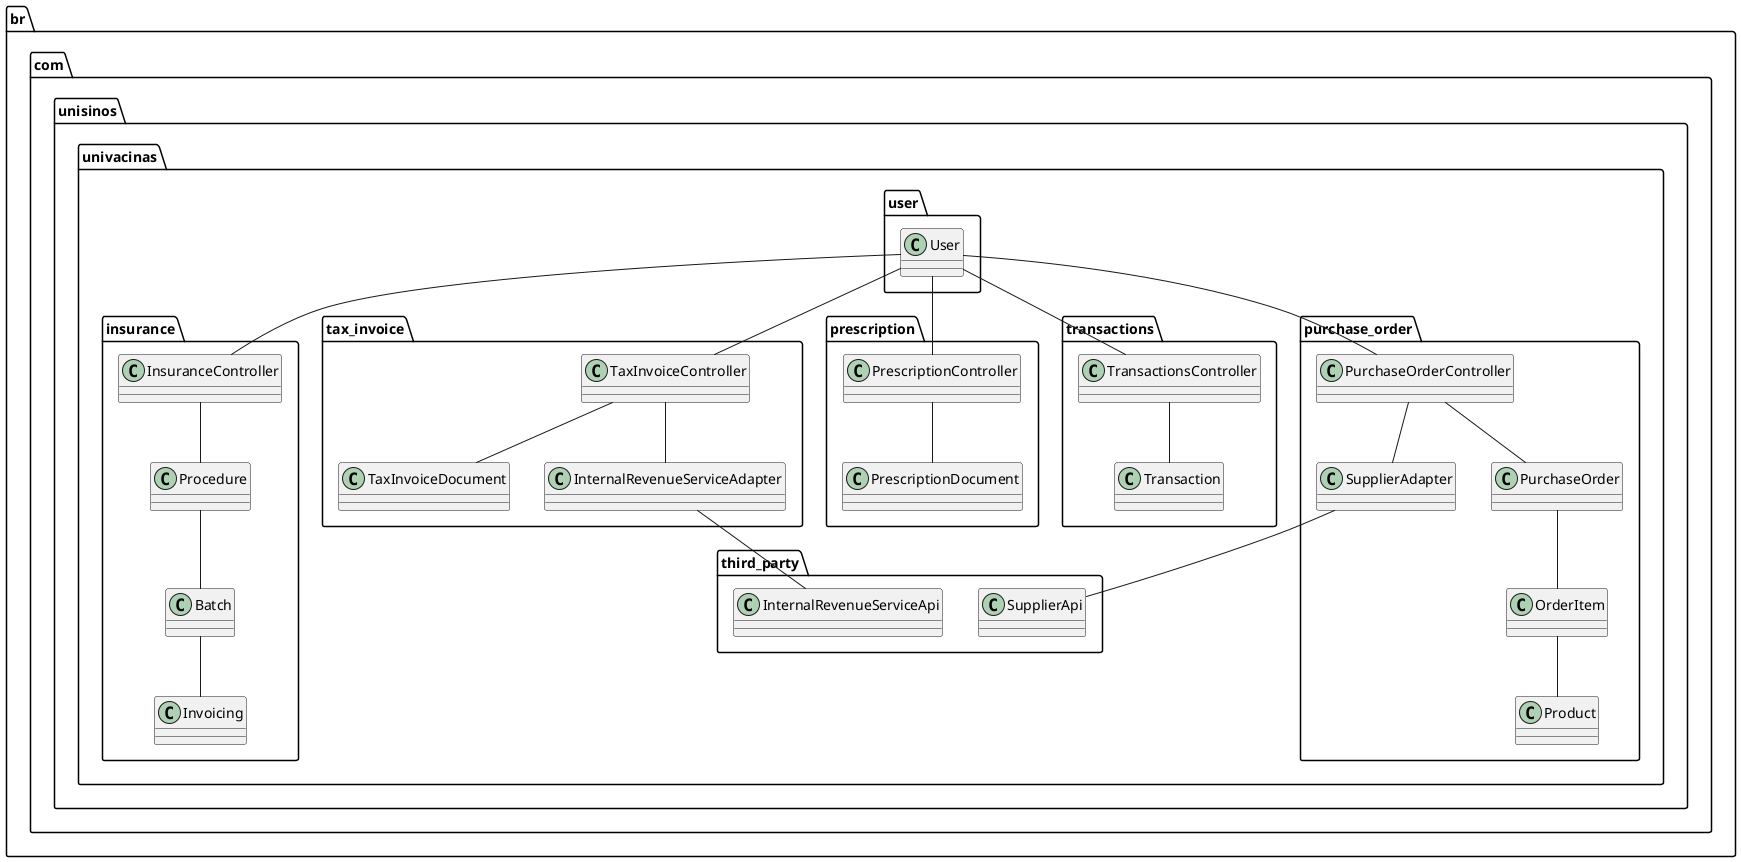 @startuml

br.com.unisinos.univacinas.user.User -- br.com.unisinos.univacinas.tax_invoice.TaxInvoiceController
br.com.unisinos.univacinas.user.User -- br.com.unisinos.univacinas.insurance.InsuranceController
br.com.unisinos.univacinas.user.User -- br.com.unisinos.univacinas.prescription.PrescriptionController
br.com.unisinos.univacinas.user.User -- br.com.unisinos.univacinas.transactions.TransactionsController
br.com.unisinos.univacinas.user.User -- br.com.unisinos.univacinas.purchase_order.PurchaseOrderController

br.com.unisinos.univacinas.tax_invoice.TaxInvoiceController -- br.com.unisinos.univacinas.tax_invoice.TaxInvoiceDocument
br.com.unisinos.univacinas.tax_invoice.TaxInvoiceController -- br.com.unisinos.univacinas.tax_invoice.InternalRevenueServiceAdapter
br.com.unisinos.univacinas.tax_invoice.InternalRevenueServiceAdapter -- br.com.unisinos.univacinas.third_party.InternalRevenueServiceApi

br.com.unisinos.univacinas.insurance.InsuranceController -- br.com.unisinos.univacinas.insurance.Procedure
br.com.unisinos.univacinas.insurance.Procedure -- br.com.unisinos.univacinas.insurance.Batch
br.com.unisinos.univacinas.insurance.Batch -- br.com.unisinos.univacinas.insurance.Invoicing

br.com.unisinos.univacinas.prescription.PrescriptionController -- br.com.unisinos.univacinas.prescription.PrescriptionDocument

br.com.unisinos.univacinas.transactions.TransactionsController -- br.com.unisinos.univacinas.transactions.Transaction

br.com.unisinos.univacinas.purchase_order.PurchaseOrderController -- br.com.unisinos.univacinas.purchase_order.PurchaseOrder
br.com.unisinos.univacinas.purchase_order.PurchaseOrder -- br.com.unisinos.univacinas.purchase_order.OrderItem
br.com.unisinos.univacinas.purchase_order.OrderItem -- br.com.unisinos.univacinas.purchase_order.Product
br.com.unisinos.univacinas.purchase_order.PurchaseOrderController -- br.com.unisinos.univacinas.purchase_order.SupplierAdapter
br.com.unisinos.univacinas.purchase_order.SupplierAdapter -- br.com.unisinos.univacinas.third_party.SupplierApi

@enduml